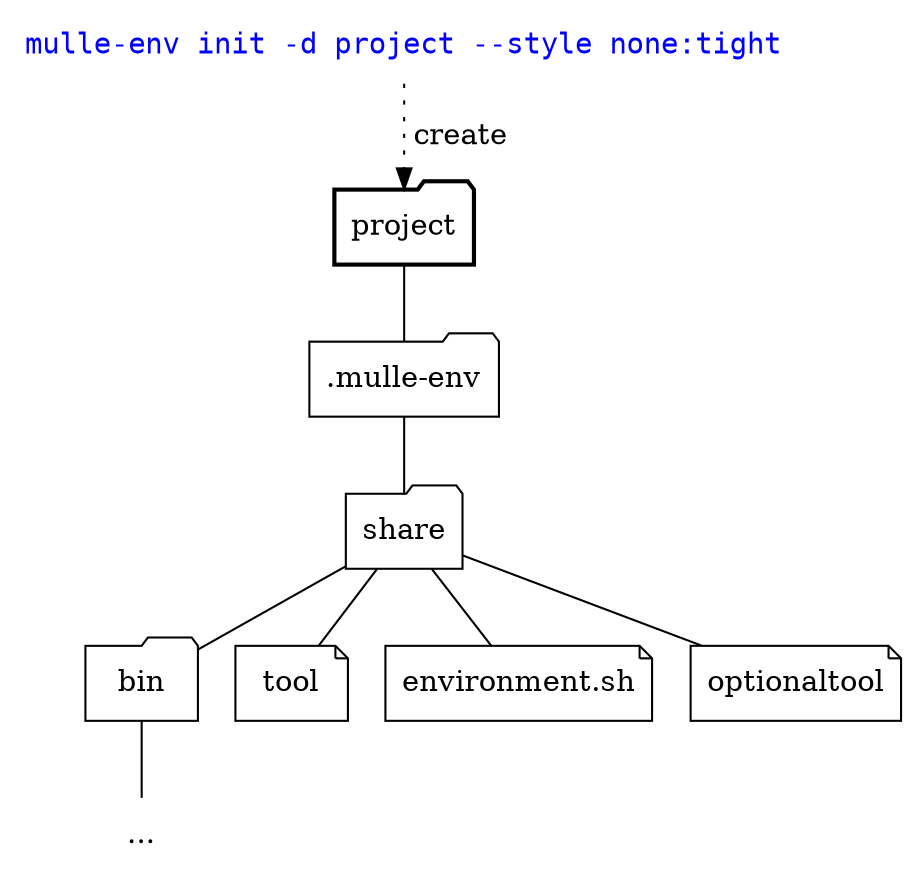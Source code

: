 digraph G {
    graph [rankdir = TD];

    node[shape=note];
    edge[arrowhead=none];

        "mulle-env init" [ label="mulle-env init -d project --style none:tight",
                           fontname="monospace",
                           fontcolor="blue",
                           shape="none" ]

        "mulle-env init" -> "project" [ arrowhead="", style="dotted", label=" create"]
         "project"     [ shape="folder", penwidth="2" ]
        ".mulle-env"   [ shape="folder" ]
        "share"        [ shape="folder" ]
        "bin"          [ shape="folder" ]

        "tool"
        "environment.sh"

        "project"    ->  ".mulle-env"
        ".mulle-env" ->  "share"
        "share"      -> "environment.sh"
        "share"      -> "tool"
        "share"      -> "optionaltool"
        "share"      -> "bin"
        "bin"        ->     "..."
        "..." [ shape="none"]
}
